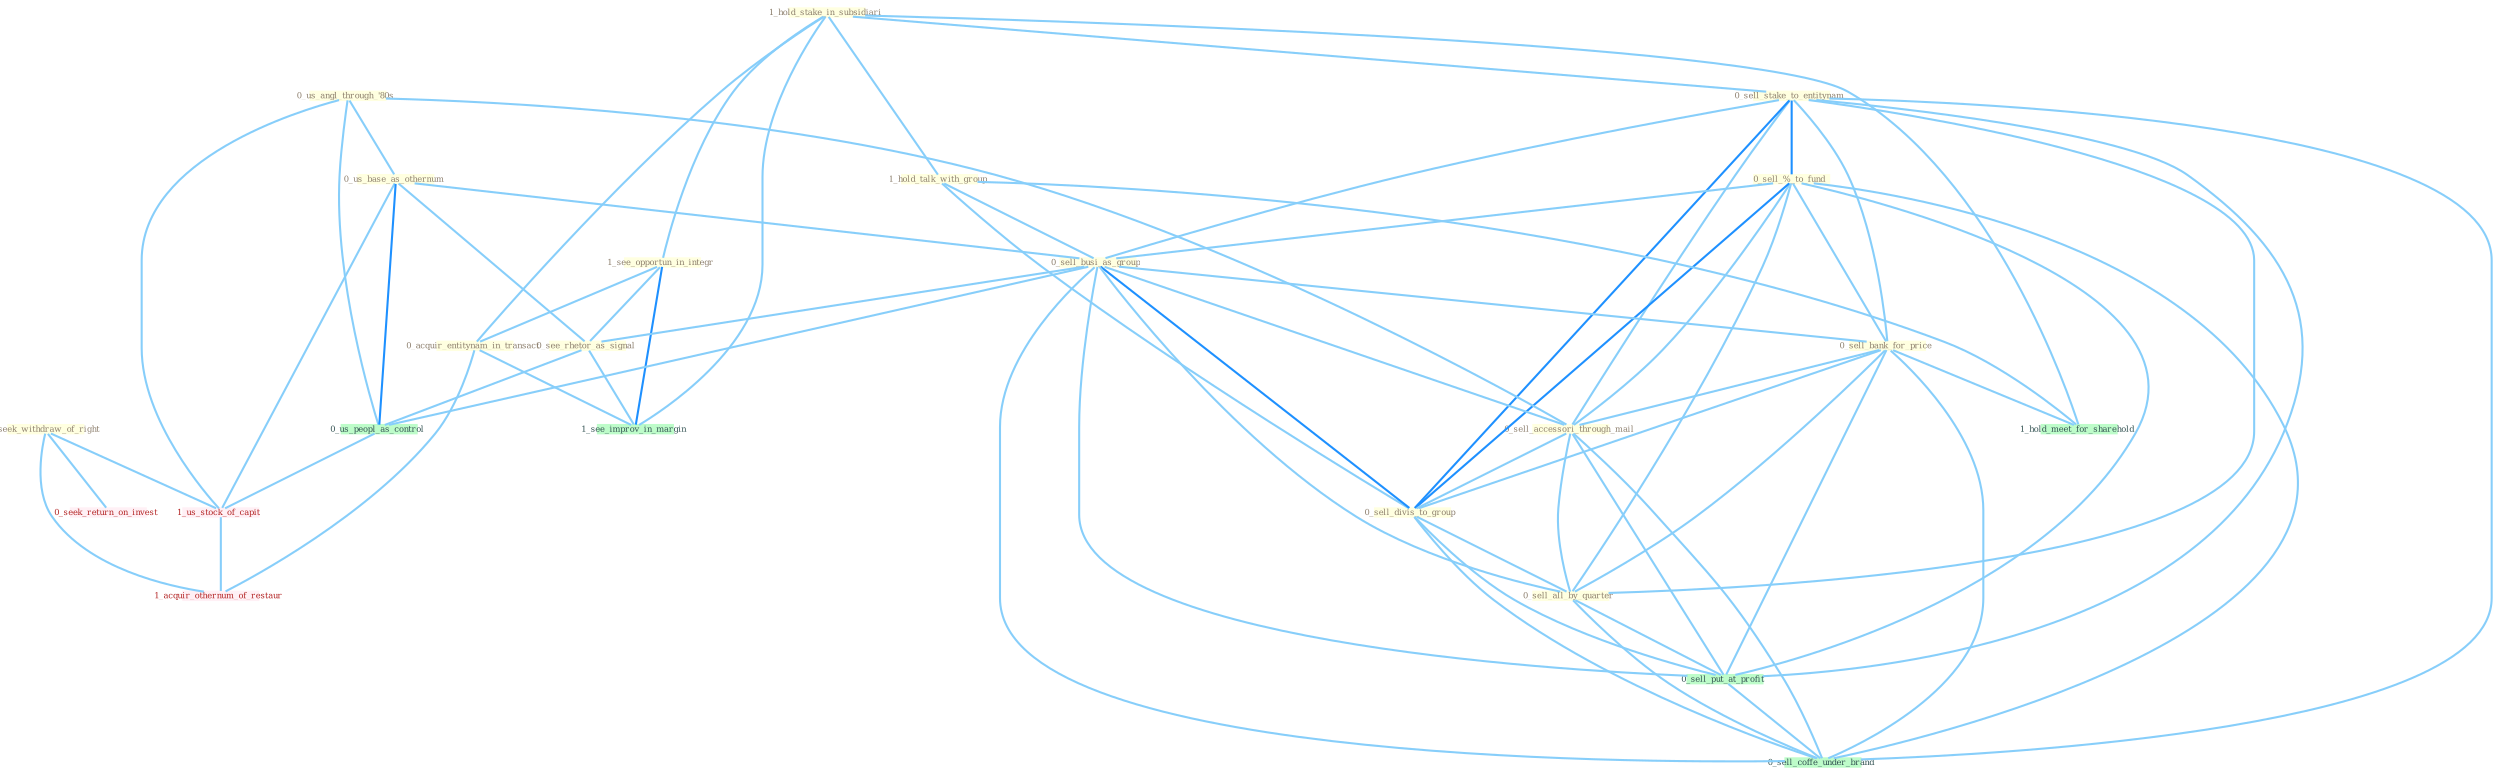 Graph G{ 
    node
    [shape=polygon,style=filled,width=.5,height=.06,color="#BDFCC9",fixedsize=true,fontsize=4,
    fontcolor="#2f4f4f"];
    {node
    [color="#ffffe0", fontcolor="#8b7d6b"] "1_hold_stake_in_subsidiari " "0_sell_stake_to_entitynam " "1_see_opportun_in_integr " "0_sell_%_to_fund " "0_us_angl_through_'80s " "1_seek_withdraw_of_right " "0_us_base_as_othernum " "1_hold_talk_with_group " "0_sell_busi_as_group " "0_see_rhetor_as_signal " "0_acquir_entitynam_in_transact " "0_sell_bank_for_price " "0_sell_accessori_through_mail " "0_sell_divis_to_group " "0_sell_all_by_quarter "}
{node [color="#fff0f5", fontcolor="#b22222"] "0_seek_return_on_invest " "1_us_stock_of_capit " "1_acquir_othernum_of_restaur "}
edge [color="#B0E2FF"];

	"1_hold_stake_in_subsidiari " -- "0_sell_stake_to_entitynam " [w="1", color="#87cefa" ];
	"1_hold_stake_in_subsidiari " -- "1_see_opportun_in_integr " [w="1", color="#87cefa" ];
	"1_hold_stake_in_subsidiari " -- "1_hold_talk_with_group " [w="1", color="#87cefa" ];
	"1_hold_stake_in_subsidiari " -- "0_acquir_entitynam_in_transact " [w="1", color="#87cefa" ];
	"1_hold_stake_in_subsidiari " -- "1_see_improv_in_margin " [w="1", color="#87cefa" ];
	"1_hold_stake_in_subsidiari " -- "1_hold_meet_for_sharehold " [w="1", color="#87cefa" ];
	"0_sell_stake_to_entitynam " -- "0_sell_%_to_fund " [w="2", color="#1e90ff" , len=0.8];
	"0_sell_stake_to_entitynam " -- "0_sell_busi_as_group " [w="1", color="#87cefa" ];
	"0_sell_stake_to_entitynam " -- "0_sell_bank_for_price " [w="1", color="#87cefa" ];
	"0_sell_stake_to_entitynam " -- "0_sell_accessori_through_mail " [w="1", color="#87cefa" ];
	"0_sell_stake_to_entitynam " -- "0_sell_divis_to_group " [w="2", color="#1e90ff" , len=0.8];
	"0_sell_stake_to_entitynam " -- "0_sell_all_by_quarter " [w="1", color="#87cefa" ];
	"0_sell_stake_to_entitynam " -- "0_sell_put_at_profit " [w="1", color="#87cefa" ];
	"0_sell_stake_to_entitynam " -- "0_sell_coffe_under_brand " [w="1", color="#87cefa" ];
	"1_see_opportun_in_integr " -- "0_see_rhetor_as_signal " [w="1", color="#87cefa" ];
	"1_see_opportun_in_integr " -- "0_acquir_entitynam_in_transact " [w="1", color="#87cefa" ];
	"1_see_opportun_in_integr " -- "1_see_improv_in_margin " [w="2", color="#1e90ff" , len=0.8];
	"0_sell_%_to_fund " -- "0_sell_busi_as_group " [w="1", color="#87cefa" ];
	"0_sell_%_to_fund " -- "0_sell_bank_for_price " [w="1", color="#87cefa" ];
	"0_sell_%_to_fund " -- "0_sell_accessori_through_mail " [w="1", color="#87cefa" ];
	"0_sell_%_to_fund " -- "0_sell_divis_to_group " [w="2", color="#1e90ff" , len=0.8];
	"0_sell_%_to_fund " -- "0_sell_all_by_quarter " [w="1", color="#87cefa" ];
	"0_sell_%_to_fund " -- "0_sell_put_at_profit " [w="1", color="#87cefa" ];
	"0_sell_%_to_fund " -- "0_sell_coffe_under_brand " [w="1", color="#87cefa" ];
	"0_us_angl_through_'80s " -- "0_us_base_as_othernum " [w="1", color="#87cefa" ];
	"0_us_angl_through_'80s " -- "0_sell_accessori_through_mail " [w="1", color="#87cefa" ];
	"0_us_angl_through_'80s " -- "0_us_peopl_as_control " [w="1", color="#87cefa" ];
	"0_us_angl_through_'80s " -- "1_us_stock_of_capit " [w="1", color="#87cefa" ];
	"1_seek_withdraw_of_right " -- "0_seek_return_on_invest " [w="1", color="#87cefa" ];
	"1_seek_withdraw_of_right " -- "1_us_stock_of_capit " [w="1", color="#87cefa" ];
	"1_seek_withdraw_of_right " -- "1_acquir_othernum_of_restaur " [w="1", color="#87cefa" ];
	"0_us_base_as_othernum " -- "0_sell_busi_as_group " [w="1", color="#87cefa" ];
	"0_us_base_as_othernum " -- "0_see_rhetor_as_signal " [w="1", color="#87cefa" ];
	"0_us_base_as_othernum " -- "0_us_peopl_as_control " [w="2", color="#1e90ff" , len=0.8];
	"0_us_base_as_othernum " -- "1_us_stock_of_capit " [w="1", color="#87cefa" ];
	"1_hold_talk_with_group " -- "0_sell_busi_as_group " [w="1", color="#87cefa" ];
	"1_hold_talk_with_group " -- "0_sell_divis_to_group " [w="1", color="#87cefa" ];
	"1_hold_talk_with_group " -- "1_hold_meet_for_sharehold " [w="1", color="#87cefa" ];
	"0_sell_busi_as_group " -- "0_see_rhetor_as_signal " [w="1", color="#87cefa" ];
	"0_sell_busi_as_group " -- "0_sell_bank_for_price " [w="1", color="#87cefa" ];
	"0_sell_busi_as_group " -- "0_sell_accessori_through_mail " [w="1", color="#87cefa" ];
	"0_sell_busi_as_group " -- "0_sell_divis_to_group " [w="2", color="#1e90ff" , len=0.8];
	"0_sell_busi_as_group " -- "0_sell_all_by_quarter " [w="1", color="#87cefa" ];
	"0_sell_busi_as_group " -- "0_us_peopl_as_control " [w="1", color="#87cefa" ];
	"0_sell_busi_as_group " -- "0_sell_put_at_profit " [w="1", color="#87cefa" ];
	"0_sell_busi_as_group " -- "0_sell_coffe_under_brand " [w="1", color="#87cefa" ];
	"0_see_rhetor_as_signal " -- "0_us_peopl_as_control " [w="1", color="#87cefa" ];
	"0_see_rhetor_as_signal " -- "1_see_improv_in_margin " [w="1", color="#87cefa" ];
	"0_acquir_entitynam_in_transact " -- "1_see_improv_in_margin " [w="1", color="#87cefa" ];
	"0_acquir_entitynam_in_transact " -- "1_acquir_othernum_of_restaur " [w="1", color="#87cefa" ];
	"0_sell_bank_for_price " -- "0_sell_accessori_through_mail " [w="1", color="#87cefa" ];
	"0_sell_bank_for_price " -- "0_sell_divis_to_group " [w="1", color="#87cefa" ];
	"0_sell_bank_for_price " -- "0_sell_all_by_quarter " [w="1", color="#87cefa" ];
	"0_sell_bank_for_price " -- "0_sell_put_at_profit " [w="1", color="#87cefa" ];
	"0_sell_bank_for_price " -- "0_sell_coffe_under_brand " [w="1", color="#87cefa" ];
	"0_sell_bank_for_price " -- "1_hold_meet_for_sharehold " [w="1", color="#87cefa" ];
	"0_sell_accessori_through_mail " -- "0_sell_divis_to_group " [w="1", color="#87cefa" ];
	"0_sell_accessori_through_mail " -- "0_sell_all_by_quarter " [w="1", color="#87cefa" ];
	"0_sell_accessori_through_mail " -- "0_sell_put_at_profit " [w="1", color="#87cefa" ];
	"0_sell_accessori_through_mail " -- "0_sell_coffe_under_brand " [w="1", color="#87cefa" ];
	"0_sell_divis_to_group " -- "0_sell_all_by_quarter " [w="1", color="#87cefa" ];
	"0_sell_divis_to_group " -- "0_sell_put_at_profit " [w="1", color="#87cefa" ];
	"0_sell_divis_to_group " -- "0_sell_coffe_under_brand " [w="1", color="#87cefa" ];
	"0_sell_all_by_quarter " -- "0_sell_put_at_profit " [w="1", color="#87cefa" ];
	"0_sell_all_by_quarter " -- "0_sell_coffe_under_brand " [w="1", color="#87cefa" ];
	"0_us_peopl_as_control " -- "1_us_stock_of_capit " [w="1", color="#87cefa" ];
	"0_sell_put_at_profit " -- "0_sell_coffe_under_brand " [w="1", color="#87cefa" ];
	"1_us_stock_of_capit " -- "1_acquir_othernum_of_restaur " [w="1", color="#87cefa" ];
}